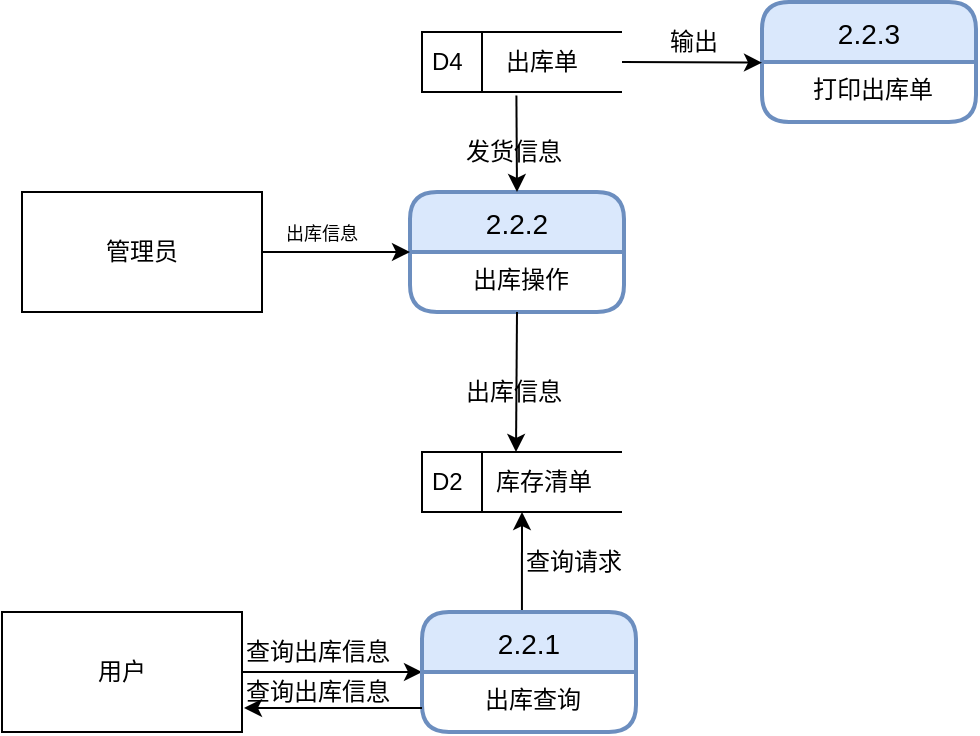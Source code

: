 <mxfile version="10.6.1" type="github"><diagram id="UioIgrJ_68bumhukG-rB" name="Page-1"><mxGraphModel dx="1667" dy="452" grid="1" gridSize="10" guides="1" tooltips="1" connect="1" arrows="1" fold="1" page="1" pageScale="1" pageWidth="827" pageHeight="1169" math="0" shadow="0"><root><mxCell id="0"/><mxCell id="1" parent="0"/><mxCell id="bKCjeE11aQ8jizpeNIUS-1" value="D4" style="html=1;dashed=0;whitespace=wrap;shape=mxgraph.dfd.dataStoreID;align=left;spacingLeft=3;points=[[0,0],[0.5,0],[1,0],[0,0.5],[1,0.5],[0,1],[0.5,1],[1,1]];" parent="1" vertex="1"><mxGeometry x="40" y="70" width="100" height="30" as="geometry"/></mxCell><mxCell id="bKCjeE11aQ8jizpeNIUS-2" value="出库单" style="text;html=1;resizable=0;points=[];autosize=1;align=left;verticalAlign=top;spacingTop=-4;" parent="1" vertex="1"><mxGeometry x="80" y="75" width="50" height="20" as="geometry"/></mxCell><mxCell id="bKCjeE11aQ8jizpeNIUS-3" value="2.2.2" style="swimlane;childLayout=stackLayout;horizontal=1;startSize=30;horizontalStack=0;rounded=1;fontSize=14;fontStyle=0;strokeWidth=2;resizeParent=0;resizeLast=1;shadow=0;dashed=0;align=center;fillColor=#dae8fc;strokeColor=#6c8ebf;" parent="1" vertex="1"><mxGeometry x="34" y="150" width="107" height="60" as="geometry"/></mxCell><mxCell id="bKCjeE11aQ8jizpeNIUS-4" value="出库操作" style="align=center;strokeColor=none;fillColor=none;spacingLeft=4;fontSize=12;verticalAlign=top;resizable=0;rotatable=0;part=1;" parent="bKCjeE11aQ8jizpeNIUS-3" vertex="1"><mxGeometry y="30" width="107" height="30" as="geometry"/></mxCell><mxCell id="bKCjeE11aQ8jizpeNIUS-5" value="" style="endArrow=classic;html=1;entryX=0.5;entryY=0;entryDx=0;entryDy=0;exitX=0.472;exitY=1.06;exitDx=0;exitDy=0;exitPerimeter=0;" parent="1" source="bKCjeE11aQ8jizpeNIUS-1" target="bKCjeE11aQ8jizpeNIUS-3" edge="1"><mxGeometry width="50" height="50" relative="1" as="geometry"><mxPoint x="10" y="160" as="sourcePoint"/><mxPoint x="60" y="110" as="targetPoint"/></mxGeometry></mxCell><mxCell id="bKCjeE11aQ8jizpeNIUS-6" value="发货信息" style="text;html=1;resizable=0;points=[];autosize=1;align=left;verticalAlign=top;spacingTop=-4;" parent="1" vertex="1"><mxGeometry x="60" y="120" width="60" height="20" as="geometry"/></mxCell><mxCell id="bKCjeE11aQ8jizpeNIUS-8" value="" style="endArrow=classic;html=1;exitX=1;exitY=0.5;exitDx=0;exitDy=0;entryX=0;entryY=0.5;entryDx=0;entryDy=0;" parent="1" target="bKCjeE11aQ8jizpeNIUS-3" edge="1"><mxGeometry width="50" height="50" relative="1" as="geometry"><mxPoint x="-40" y="180" as="sourcePoint"/><mxPoint x="30" y="170" as="targetPoint"/></mxGeometry></mxCell><mxCell id="bKCjeE11aQ8jizpeNIUS-9" value="&lt;font style=&quot;font-size: 9px&quot;&gt;出库信息&lt;/font&gt;" style="text;html=1;resizable=0;points=[];autosize=1;align=left;verticalAlign=top;spacingTop=-4;" parent="1" vertex="1"><mxGeometry x="-30" y="160" width="60" height="20" as="geometry"/></mxCell><mxCell id="bKCjeE11aQ8jizpeNIUS-10" value="" style="endArrow=classic;html=1;exitX=0.5;exitY=1;exitDx=0;exitDy=0;" parent="1" source="bKCjeE11aQ8jizpeNIUS-4" edge="1"><mxGeometry width="50" height="50" relative="1" as="geometry"><mxPoint x="60" y="270" as="sourcePoint"/><mxPoint x="87" y="280" as="targetPoint"/></mxGeometry></mxCell><mxCell id="bKCjeE11aQ8jizpeNIUS-11" value="出库信息" style="text;html=1;resizable=0;points=[];autosize=1;align=left;verticalAlign=top;spacingTop=-4;" parent="1" vertex="1"><mxGeometry x="60" y="240" width="60" height="20" as="geometry"/></mxCell><mxCell id="bKCjeE11aQ8jizpeNIUS-12" value="D2" style="html=1;dashed=0;whitespace=wrap;shape=mxgraph.dfd.dataStoreID;align=left;spacingLeft=3;points=[[0,0],[0.5,0],[1,0],[0,0.5],[1,0.5],[0,1],[0.5,1],[1,1]];" parent="1" vertex="1"><mxGeometry x="40" y="280" width="100" height="30" as="geometry"/></mxCell><mxCell id="bKCjeE11aQ8jizpeNIUS-13" value="库存清单" style="text;html=1;resizable=0;points=[];autosize=1;align=left;verticalAlign=top;spacingTop=-4;" parent="1" vertex="1"><mxGeometry x="75" y="285" width="60" height="20" as="geometry"/></mxCell><mxCell id="bKCjeE11aQ8jizpeNIUS-14" value="" style="endArrow=classic;html=1;entryX=0.5;entryY=1;entryDx=0;entryDy=0;exitX=0.467;exitY=0;exitDx=0;exitDy=0;exitPerimeter=0;" parent="1" source="bKCjeE11aQ8jizpeNIUS-25" target="bKCjeE11aQ8jizpeNIUS-12" edge="1"><mxGeometry width="50" height="50" relative="1" as="geometry"><mxPoint x="90" y="350" as="sourcePoint"/><mxPoint x="130" y="320" as="targetPoint"/></mxGeometry></mxCell><mxCell id="bKCjeE11aQ8jizpeNIUS-16" value="查询请求" style="text;html=1;resizable=0;points=[];autosize=1;align=left;verticalAlign=top;spacingTop=-4;" parent="1" vertex="1"><mxGeometry x="90" y="325" width="60" height="20" as="geometry"/></mxCell><mxCell id="bKCjeE11aQ8jizpeNIUS-17" value="" style="endArrow=classic;html=1;entryX=0;entryY=0.353;entryDx=0;entryDy=0;entryPerimeter=0;" parent="1" edge="1"><mxGeometry width="50" height="50" relative="1" as="geometry"><mxPoint x="-50" y="390" as="sourcePoint"/><mxPoint x="40" y="390" as="targetPoint"/></mxGeometry></mxCell><mxCell id="bKCjeE11aQ8jizpeNIUS-18" value="查询出库信息" style="text;html=1;resizable=0;points=[];autosize=1;align=left;verticalAlign=top;spacingTop=-4;" parent="1" vertex="1"><mxGeometry x="-50" y="370" width="90" height="20" as="geometry"/></mxCell><mxCell id="bKCjeE11aQ8jizpeNIUS-19" value="2.2.3" style="swimlane;childLayout=stackLayout;horizontal=1;startSize=30;horizontalStack=0;rounded=1;fontSize=14;fontStyle=0;strokeWidth=2;resizeParent=0;resizeLast=1;shadow=0;dashed=0;align=center;fillColor=#dae8fc;strokeColor=#6c8ebf;" parent="1" vertex="1"><mxGeometry x="210" y="55" width="107" height="60" as="geometry"/></mxCell><mxCell id="bKCjeE11aQ8jizpeNIUS-20" value="打印出库单" style="align=center;strokeColor=none;fillColor=none;spacingLeft=4;fontSize=12;verticalAlign=top;resizable=0;rotatable=0;part=1;" parent="bKCjeE11aQ8jizpeNIUS-19" vertex="1"><mxGeometry y="30" width="107" height="30" as="geometry"/></mxCell><mxCell id="bKCjeE11aQ8jizpeNIUS-21" value="" style="endArrow=classic;html=1;exitX=1;exitY=0.5;exitDx=0;exitDy=0;entryX=0;entryY=0.011;entryDx=0;entryDy=0;entryPerimeter=0;" parent="1" source="bKCjeE11aQ8jizpeNIUS-1" target="bKCjeE11aQ8jizpeNIUS-20" edge="1"><mxGeometry width="50" height="50" relative="1" as="geometry"><mxPoint x="140" y="170" as="sourcePoint"/><mxPoint x="190" y="120" as="targetPoint"/></mxGeometry></mxCell><mxCell id="bKCjeE11aQ8jizpeNIUS-22" value="输出" style="text;html=1;resizable=0;points=[];autosize=1;align=left;verticalAlign=top;spacingTop=-4;" parent="1" vertex="1"><mxGeometry x="162" y="65" width="40" height="20" as="geometry"/></mxCell><mxCell id="bKCjeE11aQ8jizpeNIUS-25" value="2.2.1" style="swimlane;childLayout=stackLayout;horizontal=1;startSize=30;horizontalStack=0;rounded=1;fontSize=14;fontStyle=0;strokeWidth=2;resizeParent=0;resizeLast=1;shadow=0;dashed=0;align=center;fillColor=#dae8fc;strokeColor=#6c8ebf;" parent="1" vertex="1"><mxGeometry x="40" y="360" width="107" height="60" as="geometry"/></mxCell><mxCell id="bKCjeE11aQ8jizpeNIUS-26" value="出库查询" style="align=center;strokeColor=none;fillColor=none;spacingLeft=4;fontSize=12;verticalAlign=top;resizable=0;rotatable=0;part=1;" parent="bKCjeE11aQ8jizpeNIUS-25" vertex="1"><mxGeometry y="30" width="107" height="30" as="geometry"/></mxCell><mxCell id="3WTnmlqSYznn72_GgBak-1" value="管理员" style="rounded=0;whiteSpace=wrap;html=1;" parent="1" vertex="1"><mxGeometry x="-160" y="150" width="120" height="60" as="geometry"/></mxCell><mxCell id="3WTnmlqSYznn72_GgBak-3" value="用户" style="rounded=0;whiteSpace=wrap;html=1;" parent="1" vertex="1"><mxGeometry x="-170" y="360" width="120" height="60" as="geometry"/></mxCell><mxCell id="3WTnmlqSYznn72_GgBak-5" value="查询出库信息" style="text;html=1;resizable=0;points=[];autosize=1;align=left;verticalAlign=top;spacingTop=-4;" parent="1" vertex="1"><mxGeometry x="-50" y="390" width="90" height="20" as="geometry"/></mxCell><mxCell id="3WTnmlqSYznn72_GgBak-6" value="" style="endArrow=classic;html=1;" parent="1" edge="1"><mxGeometry width="50" height="50" relative="1" as="geometry"><mxPoint x="40" y="408" as="sourcePoint"/><mxPoint x="-49" y="408" as="targetPoint"/></mxGeometry></mxCell></root></mxGraphModel></diagram></mxfile>